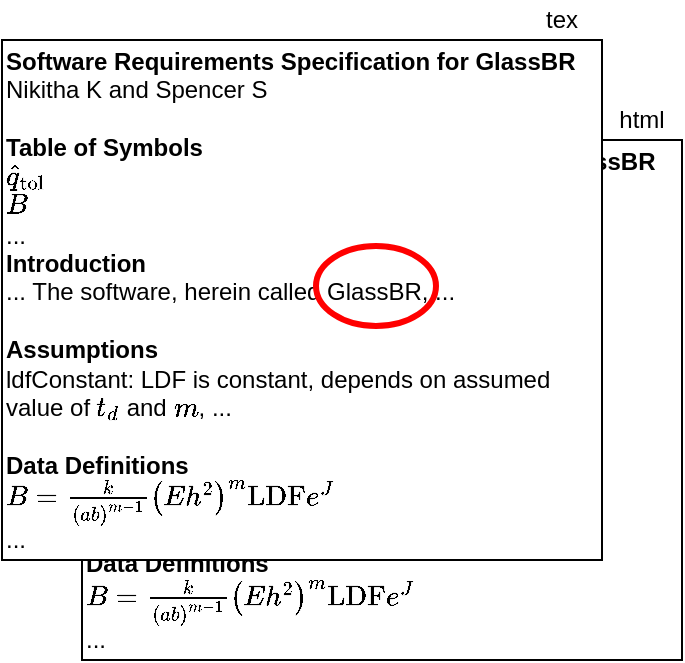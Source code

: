 <mxfile version="14.8.6" type="device"><diagram id="zoHgPlIK_aeKPbCIur9p" name="Page-1"><mxGraphModel dx="1280" dy="792" grid="1" gridSize="10" guides="1" tooltips="1" connect="1" arrows="1" fold="1" page="1" pageScale="1" pageWidth="1100" pageHeight="850" math="1" shadow="0"><root><mxCell id="0"/><mxCell id="1" parent="0"/><mxCell id="z5CJscCT_H9dsh9DzxIR-1" value="&lt;b&gt;Software Requirements Specification for GlassBR&lt;/b&gt;&lt;br&gt;Nikitha Krithnan and Spencer Smith&lt;br&gt;&lt;br&gt;&lt;b&gt;Table of Symbols&lt;/b&gt;&lt;br&gt;qhat&lt;br&gt;B&lt;br&gt;...&lt;br&gt;&lt;b&gt;Introduction&lt;/b&gt;&lt;br&gt;... The software, herein called GlassBR, ...&lt;br&gt;&lt;br&gt;&lt;b&gt;Assumptions&lt;/b&gt;&lt;br&gt;StdVals: LDF is constant&lt;br&gt;...&lt;br&gt;&lt;br&gt;&lt;b&gt;Data Definitions&lt;/b&gt;&lt;br&gt;\(B=\frac{k}{\left(a b\right)^{m-1}} \left(E h^{2}\right)^{m} \text{LDF} e^{J}\)&lt;br&gt;..." style="rounded=0;whiteSpace=wrap;html=1;align=left;" vertex="1" parent="1"><mxGeometry x="80" y="80" width="300" height="260" as="geometry"/></mxCell><mxCell id="z5CJscCT_H9dsh9DzxIR-2" value="&lt;b&gt;Software Requirements Specification for GlassBR&lt;/b&gt;&lt;br&gt;Nikitha K and Spencer S&lt;br&gt;&lt;br&gt;&lt;b&gt;Table of Symbols&lt;/b&gt;&lt;br&gt;\(\hat{q}_\text{tol}\)&lt;br&gt;\(B\)&lt;br&gt;...&lt;br&gt;&lt;b&gt;Introduction&lt;/b&gt;&lt;br&gt;... The software, herein called GlassBR, ...&lt;br&gt;&lt;br&gt;&lt;b&gt;Assumptions&lt;/b&gt;&lt;br&gt;ldfConstant: LDF is constant, depends on assumed value of \(t_d\) and \(m\), ...&lt;br&gt;&lt;br&gt;&lt;b&gt;Data Definitions&lt;/b&gt;&lt;br&gt;\(B=\frac{k}{\left(a b\right)^{m-1}} \left(E h^{2}\right)^{m} \text{LDF} e^{J}\)&lt;br&gt;..." style="rounded=0;whiteSpace=wrap;html=1;align=left;" vertex="1" parent="1"><mxGeometry x="40" y="30" width="300" height="260" as="geometry"/></mxCell><mxCell id="z5CJscCT_H9dsh9DzxIR-3" value="" style="ellipse;whiteSpace=wrap;html=1;fillColor=none;strokeColor=#FF0000;strokeWidth=3;" vertex="1" parent="1"><mxGeometry x="197" y="133" width="60" height="40" as="geometry"/></mxCell><mxCell id="z5CJscCT_H9dsh9DzxIR-4" value="tex" style="text;html=1;strokeColor=none;fillColor=none;align=center;verticalAlign=middle;whiteSpace=wrap;rounded=0;" vertex="1" parent="1"><mxGeometry x="300" y="10" width="40" height="20" as="geometry"/></mxCell><mxCell id="z5CJscCT_H9dsh9DzxIR-5" value="html" style="text;html=1;strokeColor=none;fillColor=none;align=center;verticalAlign=middle;whiteSpace=wrap;rounded=0;" vertex="1" parent="1"><mxGeometry x="340" y="60" width="40" height="20" as="geometry"/></mxCell></root></mxGraphModel></diagram></mxfile>